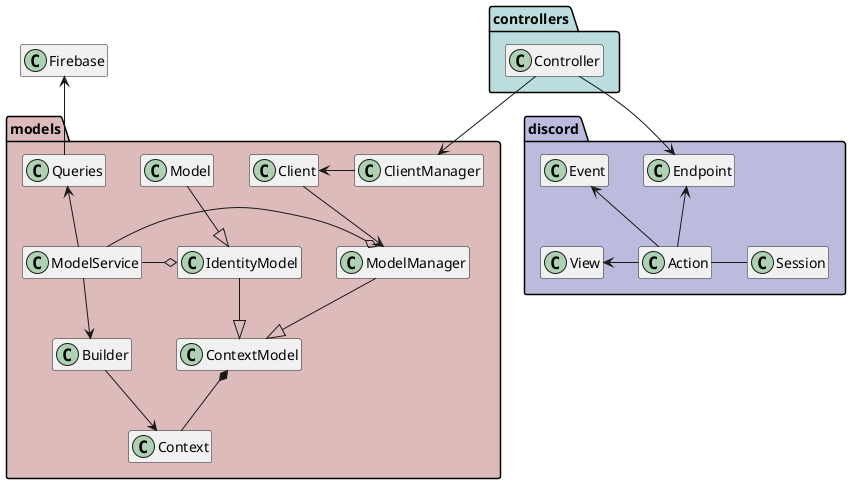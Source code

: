 @startuml Kimifeel

hide empty members

class Firebase

package discord #BBBBDD {
    class Endpoint
    class View
    class Session
    class Action
    class Event

    Action - Session
    Action -up-> Event
    Action -up-> Endpoint
    Action -left-> View
}

package models #DDBBBB {
    class ContextModel
    class Context
    class Client
    class ClientManager
    class IdentityModel
    class Model
    class ModelService
    class ModelManager
    class Queries
    class Builder

    ContextModel *-- Context
    IdentityModel -down-|> ContextModel
    ModelManager -down-|> ContextModel
    Model -down-|> IdentityModel
    
    ClientManager -left-> Client
    IdentityModel o-left- ModelService
    Client -down-> ModelManager

    Queries -up-> Firebase
    Builder --> Context
    ModelService --> Builder
    ModelService -up-> Queries
    ModelManager o-left- ModelService
}

package controllers #BBDDDD {
    class Controller

    Controller --> ClientManager
    Controller --> Endpoint
}

@enduml
